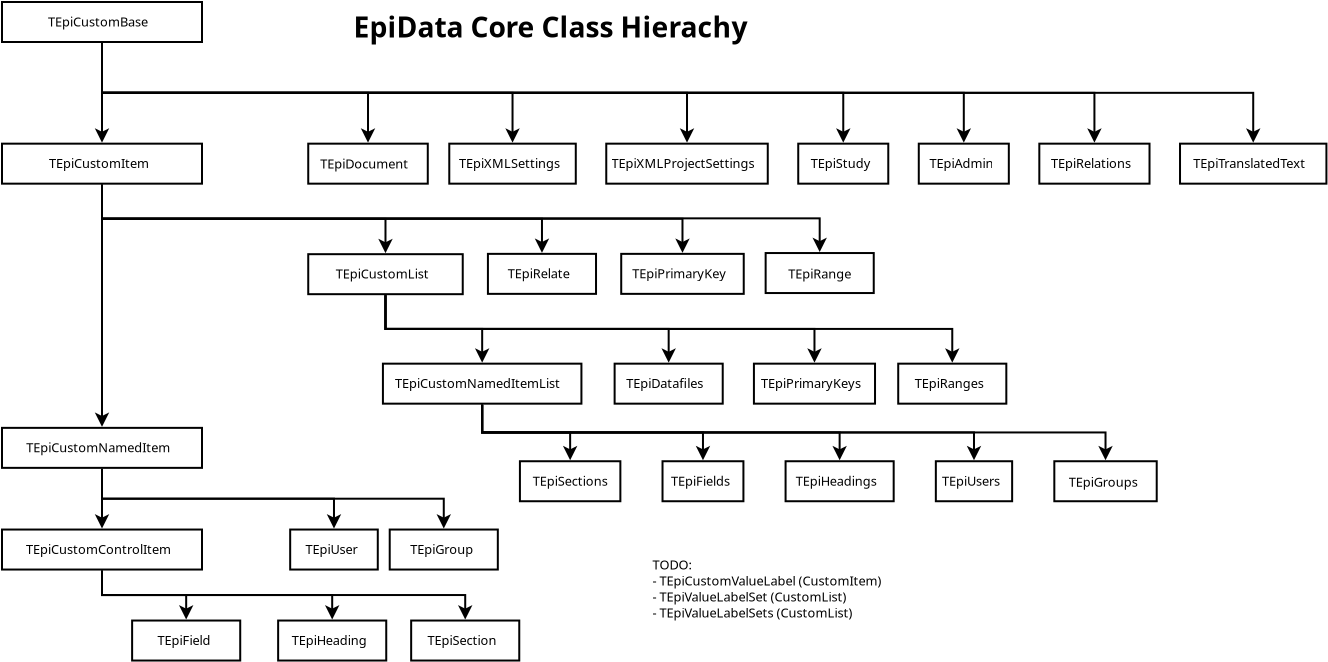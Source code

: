 <?xml version="1.0" encoding="UTF-8"?>
<dia:diagram xmlns:dia="http://www.lysator.liu.se/~alla/dia/">
  <dia:layer name="Background" visible="true" active="true">
    <dia:group>
      <dia:object type="Standard - Box" version="0" id="O0">
        <dia:attribute name="obj_pos">
          <dia:point val="-0.03,0.05"/>
        </dia:attribute>
        <dia:attribute name="obj_bb">
          <dia:rectangle val="-0.08,-2.845e-15;10.02,2.1"/>
        </dia:attribute>
        <dia:attribute name="elem_corner">
          <dia:point val="-0.03,0.05"/>
        </dia:attribute>
        <dia:attribute name="elem_width">
          <dia:real val="10.0"/>
        </dia:attribute>
        <dia:attribute name="elem_height">
          <dia:real val="2.0"/>
        </dia:attribute>
        <dia:attribute name="show_background">
          <dia:boolean val="true"/>
        </dia:attribute>
      </dia:object>
      <dia:object type="Standard - Text" version="1" id="O1">
        <dia:attribute name="obj_pos">
          <dia:point val="2.275,1.271"/>
        </dia:attribute>
        <dia:attribute name="obj_bb">
          <dia:rectangle val="2.275,0.676;7.665,1.424"/>
        </dia:attribute>
        <dia:attribute name="text">
          <dia:composite type="text">
            <dia:attribute name="string">
              <dia:string>#TEpiCustomBase#</dia:string>
            </dia:attribute>
            <dia:attribute name="font">
              <dia:font family="sans" style="0" name="Helvetica"/>
            </dia:attribute>
            <dia:attribute name="height">
              <dia:real val="0.8"/>
            </dia:attribute>
            <dia:attribute name="pos">
              <dia:point val="2.275,1.271"/>
            </dia:attribute>
            <dia:attribute name="color">
              <dia:color val="#000000"/>
            </dia:attribute>
            <dia:attribute name="alignment">
              <dia:enum val="0"/>
            </dia:attribute>
          </dia:composite>
        </dia:attribute>
        <dia:attribute name="valign">
          <dia:enum val="3"/>
        </dia:attribute>
      </dia:object>
    </dia:group>
    <dia:group>
      <dia:object type="Standard - Box" version="0" id="O2">
        <dia:attribute name="obj_pos">
          <dia:point val="-0.03,26.427"/>
        </dia:attribute>
        <dia:attribute name="obj_bb">
          <dia:rectangle val="-0.08,26.378;10.02,28.477"/>
        </dia:attribute>
        <dia:attribute name="elem_corner">
          <dia:point val="-0.03,26.427"/>
        </dia:attribute>
        <dia:attribute name="elem_width">
          <dia:real val="10.0"/>
        </dia:attribute>
        <dia:attribute name="elem_height">
          <dia:real val="2.0"/>
        </dia:attribute>
        <dia:attribute name="show_background">
          <dia:boolean val="true"/>
        </dia:attribute>
      </dia:object>
      <dia:object type="Standard - Text" version="1" id="O3">
        <dia:attribute name="obj_pos">
          <dia:point val="1.17,27.649"/>
        </dia:attribute>
        <dia:attribute name="obj_bb">
          <dia:rectangle val="1.17,27.054;8.77,27.801"/>
        </dia:attribute>
        <dia:attribute name="text">
          <dia:composite type="text">
            <dia:attribute name="string">
              <dia:string>#TEpiCustomControlItem#</dia:string>
            </dia:attribute>
            <dia:attribute name="font">
              <dia:font family="sans" style="0" name="Helvetica"/>
            </dia:attribute>
            <dia:attribute name="height">
              <dia:real val="0.8"/>
            </dia:attribute>
            <dia:attribute name="pos">
              <dia:point val="1.17,27.649"/>
            </dia:attribute>
            <dia:attribute name="color">
              <dia:color val="#000000"/>
            </dia:attribute>
            <dia:attribute name="alignment">
              <dia:enum val="0"/>
            </dia:attribute>
          </dia:composite>
        </dia:attribute>
        <dia:attribute name="valign">
          <dia:enum val="3"/>
        </dia:attribute>
      </dia:object>
    </dia:group>
    <dia:group>
      <dia:object type="Standard - Box" version="0" id="O4">
        <dia:attribute name="obj_pos">
          <dia:point val="6.476,30.977"/>
        </dia:attribute>
        <dia:attribute name="obj_bb">
          <dia:rectangle val="6.426,30.927;11.931,33.028"/>
        </dia:attribute>
        <dia:attribute name="elem_corner">
          <dia:point val="6.476,30.977"/>
        </dia:attribute>
        <dia:attribute name="elem_width">
          <dia:real val="5.405"/>
        </dia:attribute>
        <dia:attribute name="elem_height">
          <dia:real val="2.0"/>
        </dia:attribute>
        <dia:attribute name="show_background">
          <dia:boolean val="true"/>
        </dia:attribute>
      </dia:object>
      <dia:object type="Standard - Text" version="1" id="O5">
        <dia:attribute name="obj_pos">
          <dia:point val="7.749,32.199"/>
        </dia:attribute>
        <dia:attribute name="obj_bb">
          <dia:rectangle val="7.749,31.604;10.607,32.351"/>
        </dia:attribute>
        <dia:attribute name="text">
          <dia:composite type="text">
            <dia:attribute name="string">
              <dia:string>#TEpiField#</dia:string>
            </dia:attribute>
            <dia:attribute name="font">
              <dia:font family="sans" style="0" name="Helvetica"/>
            </dia:attribute>
            <dia:attribute name="height">
              <dia:real val="0.8"/>
            </dia:attribute>
            <dia:attribute name="pos">
              <dia:point val="7.749,32.199"/>
            </dia:attribute>
            <dia:attribute name="color">
              <dia:color val="#000000"/>
            </dia:attribute>
            <dia:attribute name="alignment">
              <dia:enum val="0"/>
            </dia:attribute>
          </dia:composite>
        </dia:attribute>
        <dia:attribute name="valign">
          <dia:enum val="3"/>
        </dia:attribute>
      </dia:object>
    </dia:group>
    <dia:group>
      <dia:object type="Standard - Box" version="0" id="O6">
        <dia:attribute name="obj_pos">
          <dia:point val="13.777,30.977"/>
        </dia:attribute>
        <dia:attribute name="obj_bb">
          <dia:rectangle val="13.727,30.927;19.232,33.028"/>
        </dia:attribute>
        <dia:attribute name="elem_corner">
          <dia:point val="13.777,30.977"/>
        </dia:attribute>
        <dia:attribute name="elem_width">
          <dia:real val="5.405"/>
        </dia:attribute>
        <dia:attribute name="elem_height">
          <dia:real val="2.0"/>
        </dia:attribute>
        <dia:attribute name="show_background">
          <dia:boolean val="true"/>
        </dia:attribute>
      </dia:object>
      <dia:object type="Standard - Text" version="1" id="O7">
        <dia:attribute name="obj_pos">
          <dia:point val="14.456,32.199"/>
        </dia:attribute>
        <dia:attribute name="obj_bb">
          <dia:rectangle val="14.456,31.604;18.503,32.351"/>
        </dia:attribute>
        <dia:attribute name="text">
          <dia:composite type="text">
            <dia:attribute name="string">
              <dia:string>#TEpiHeading#</dia:string>
            </dia:attribute>
            <dia:attribute name="font">
              <dia:font family="sans" style="0" name="Helvetica"/>
            </dia:attribute>
            <dia:attribute name="height">
              <dia:real val="0.8"/>
            </dia:attribute>
            <dia:attribute name="pos">
              <dia:point val="14.456,32.199"/>
            </dia:attribute>
            <dia:attribute name="color">
              <dia:color val="#000000"/>
            </dia:attribute>
            <dia:attribute name="alignment">
              <dia:enum val="0"/>
            </dia:attribute>
          </dia:composite>
        </dia:attribute>
        <dia:attribute name="valign">
          <dia:enum val="3"/>
        </dia:attribute>
      </dia:object>
    </dia:group>
    <dia:group>
      <dia:object type="Standard - Box" version="0" id="O8">
        <dia:attribute name="obj_pos">
          <dia:point val="20.428,30.977"/>
        </dia:attribute>
        <dia:attribute name="obj_bb">
          <dia:rectangle val="20.378,30.927;25.883,33.028"/>
        </dia:attribute>
        <dia:attribute name="elem_corner">
          <dia:point val="20.428,30.977"/>
        </dia:attribute>
        <dia:attribute name="elem_width">
          <dia:real val="5.405"/>
        </dia:attribute>
        <dia:attribute name="elem_height">
          <dia:real val="2.0"/>
        </dia:attribute>
        <dia:attribute name="show_background">
          <dia:boolean val="true"/>
        </dia:attribute>
      </dia:object>
      <dia:object type="Standard - Text" version="1" id="O9">
        <dia:attribute name="obj_pos">
          <dia:point val="21.251,32.199"/>
        </dia:attribute>
        <dia:attribute name="obj_bb">
          <dia:rectangle val="21.251,31.604;25.011,32.351"/>
        </dia:attribute>
        <dia:attribute name="text">
          <dia:composite type="text">
            <dia:attribute name="string">
              <dia:string>#TEpiSection#</dia:string>
            </dia:attribute>
            <dia:attribute name="font">
              <dia:font family="sans" style="0" name="Helvetica"/>
            </dia:attribute>
            <dia:attribute name="height">
              <dia:real val="0.8"/>
            </dia:attribute>
            <dia:attribute name="pos">
              <dia:point val="21.251,32.199"/>
            </dia:attribute>
            <dia:attribute name="color">
              <dia:color val="#000000"/>
            </dia:attribute>
            <dia:attribute name="alignment">
              <dia:enum val="0"/>
            </dia:attribute>
          </dia:composite>
        </dia:attribute>
        <dia:attribute name="valign">
          <dia:enum val="3"/>
        </dia:attribute>
      </dia:object>
    </dia:group>
    <dia:group>
      <dia:object type="Standard - Box" version="0" id="O10">
        <dia:attribute name="obj_pos">
          <dia:point val="-0.03,21.343"/>
        </dia:attribute>
        <dia:attribute name="obj_bb">
          <dia:rectangle val="-0.08,21.293;10.02,23.393"/>
        </dia:attribute>
        <dia:attribute name="elem_corner">
          <dia:point val="-0.03,21.343"/>
        </dia:attribute>
        <dia:attribute name="elem_width">
          <dia:real val="10.0"/>
        </dia:attribute>
        <dia:attribute name="elem_height">
          <dia:real val="2.0"/>
        </dia:attribute>
        <dia:attribute name="show_background">
          <dia:boolean val="true"/>
        </dia:attribute>
      </dia:object>
      <dia:object type="Standard - Text" version="1" id="O11">
        <dia:attribute name="obj_pos">
          <dia:point val="1.177,22.565"/>
        </dia:attribute>
        <dia:attribute name="obj_bb">
          <dia:rectangle val="1.177,21.97;8.762,22.717"/>
        </dia:attribute>
        <dia:attribute name="text">
          <dia:composite type="text">
            <dia:attribute name="string">
              <dia:string>#TEpiCustomNamedItem#</dia:string>
            </dia:attribute>
            <dia:attribute name="font">
              <dia:font family="sans" style="0" name="Helvetica"/>
            </dia:attribute>
            <dia:attribute name="height">
              <dia:real val="0.8"/>
            </dia:attribute>
            <dia:attribute name="pos">
              <dia:point val="1.177,22.565"/>
            </dia:attribute>
            <dia:attribute name="color">
              <dia:color val="#000000"/>
            </dia:attribute>
            <dia:attribute name="alignment">
              <dia:enum val="0"/>
            </dia:attribute>
          </dia:composite>
        </dia:attribute>
        <dia:attribute name="valign">
          <dia:enum val="3"/>
        </dia:attribute>
      </dia:object>
    </dia:group>
    <dia:group>
      <dia:object type="Standard - Box" version="0" id="O12">
        <dia:attribute name="obj_pos">
          <dia:point val="-0.03,7.133"/>
        </dia:attribute>
        <dia:attribute name="obj_bb">
          <dia:rectangle val="-0.08,7.082;10.02,9.182"/>
        </dia:attribute>
        <dia:attribute name="elem_corner">
          <dia:point val="-0.03,7.133"/>
        </dia:attribute>
        <dia:attribute name="elem_width">
          <dia:real val="10.0"/>
        </dia:attribute>
        <dia:attribute name="elem_height">
          <dia:real val="2.0"/>
        </dia:attribute>
        <dia:attribute name="show_background">
          <dia:boolean val="true"/>
        </dia:attribute>
      </dia:object>
      <dia:object type="Standard - Text" version="1" id="O13">
        <dia:attribute name="obj_pos">
          <dia:point val="2.317,8.354"/>
        </dia:attribute>
        <dia:attribute name="obj_bb">
          <dia:rectangle val="2.317,7.759;7.604,8.506"/>
        </dia:attribute>
        <dia:attribute name="text">
          <dia:composite type="text">
            <dia:attribute name="string">
              <dia:string>#TEpiCustomItem#</dia:string>
            </dia:attribute>
            <dia:attribute name="font">
              <dia:font family="sans" style="0" name="Helvetica"/>
            </dia:attribute>
            <dia:attribute name="height">
              <dia:real val="0.8"/>
            </dia:attribute>
            <dia:attribute name="pos">
              <dia:point val="2.317,8.354"/>
            </dia:attribute>
            <dia:attribute name="color">
              <dia:color val="#000000"/>
            </dia:attribute>
            <dia:attribute name="alignment">
              <dia:enum val="0"/>
            </dia:attribute>
          </dia:composite>
        </dia:attribute>
        <dia:attribute name="valign">
          <dia:enum val="3"/>
        </dia:attribute>
      </dia:object>
    </dia:group>
    <dia:object type="Standard - ZigZagLine" version="1" id="O14">
      <dia:attribute name="obj_pos">
        <dia:point val="4.97,9.183"/>
      </dia:attribute>
      <dia:attribute name="obj_bb">
        <dia:rectangle val="4.92,9.133;19.506,12.721"/>
      </dia:attribute>
      <dia:attribute name="orth_points">
        <dia:point val="4.97,9.183"/>
        <dia:point val="4.97,10.896"/>
        <dia:point val="19.144,10.896"/>
        <dia:point val="19.144,12.609"/>
      </dia:attribute>
      <dia:attribute name="orth_orient">
        <dia:enum val="1"/>
        <dia:enum val="0"/>
        <dia:enum val="1"/>
      </dia:attribute>
      <dia:attribute name="autorouting">
        <dia:boolean val="true"/>
      </dia:attribute>
      <dia:attribute name="end_arrow">
        <dia:enum val="22"/>
      </dia:attribute>
      <dia:attribute name="end_arrow_length">
        <dia:real val="0.5"/>
      </dia:attribute>
      <dia:attribute name="end_arrow_width">
        <dia:real val="0.5"/>
      </dia:attribute>
      <dia:connections>
        <dia:connection handle="0" to="O12" connection="8"/>
        <dia:connection handle="1" to="O36" connection="8"/>
      </dia:connections>
    </dia:object>
    <dia:object type="Standard - ZigZagLine" version="1" id="O15">
      <dia:attribute name="obj_pos">
        <dia:point val="4.97,9.183"/>
      </dia:attribute>
      <dia:attribute name="obj_bb">
        <dia:rectangle val="4.92,9.133;27.331,12.705"/>
      </dia:attribute>
      <dia:attribute name="orth_points">
        <dia:point val="4.97,9.183"/>
        <dia:point val="4.97,10.888"/>
        <dia:point val="26.969,10.888"/>
        <dia:point val="26.969,12.593"/>
      </dia:attribute>
      <dia:attribute name="orth_orient">
        <dia:enum val="1"/>
        <dia:enum val="0"/>
        <dia:enum val="1"/>
      </dia:attribute>
      <dia:attribute name="autorouting">
        <dia:boolean val="true"/>
      </dia:attribute>
      <dia:attribute name="end_arrow">
        <dia:enum val="22"/>
      </dia:attribute>
      <dia:attribute name="end_arrow_length">
        <dia:real val="0.5"/>
      </dia:attribute>
      <dia:attribute name="end_arrow_width">
        <dia:real val="0.5"/>
      </dia:attribute>
      <dia:connections>
        <dia:connection handle="0" to="O12" connection="8"/>
        <dia:connection handle="1" to="O40" connection="8"/>
      </dia:connections>
    </dia:object>
    <dia:object type="Standard - ZigZagLine" version="1" id="O16">
      <dia:attribute name="obj_pos">
        <dia:point val="4.97,9.183"/>
      </dia:attribute>
      <dia:attribute name="obj_bb">
        <dia:rectangle val="4.92,9.133;34.355,12.705"/>
      </dia:attribute>
      <dia:attribute name="orth_points">
        <dia:point val="4.97,9.183"/>
        <dia:point val="4.97,10.888"/>
        <dia:point val="33.994,10.888"/>
        <dia:point val="33.994,12.593"/>
      </dia:attribute>
      <dia:attribute name="orth_orient">
        <dia:enum val="1"/>
        <dia:enum val="0"/>
        <dia:enum val="1"/>
      </dia:attribute>
      <dia:attribute name="autorouting">
        <dia:boolean val="true"/>
      </dia:attribute>
      <dia:attribute name="end_arrow">
        <dia:enum val="22"/>
      </dia:attribute>
      <dia:attribute name="end_arrow_length">
        <dia:real val="0.5"/>
      </dia:attribute>
      <dia:attribute name="end_arrow_width">
        <dia:real val="0.5"/>
      </dia:attribute>
      <dia:connections>
        <dia:connection handle="0" to="O12" connection="8"/>
        <dia:connection handle="1" to="O38" connection="8"/>
      </dia:connections>
    </dia:object>
    <dia:object type="Standard - ZigZagLine" version="1" id="O17">
      <dia:attribute name="obj_pos">
        <dia:point val="4.97,9.183"/>
      </dia:attribute>
      <dia:attribute name="obj_bb">
        <dia:rectangle val="4.92,9.133;41.216,12.664"/>
      </dia:attribute>
      <dia:attribute name="orth_points">
        <dia:point val="4.97,9.183"/>
        <dia:point val="4.97,10.867"/>
        <dia:point val="40.854,10.867"/>
        <dia:point val="40.854,12.552"/>
      </dia:attribute>
      <dia:attribute name="orth_orient">
        <dia:enum val="1"/>
        <dia:enum val="0"/>
        <dia:enum val="1"/>
      </dia:attribute>
      <dia:attribute name="autorouting">
        <dia:boolean val="true"/>
      </dia:attribute>
      <dia:attribute name="end_arrow">
        <dia:enum val="22"/>
      </dia:attribute>
      <dia:attribute name="end_arrow_length">
        <dia:real val="0.5"/>
      </dia:attribute>
      <dia:attribute name="end_arrow_width">
        <dia:real val="0.5"/>
      </dia:attribute>
      <dia:connections>
        <dia:connection handle="0" to="O12" connection="8"/>
        <dia:connection handle="1" to="O42" connection="8"/>
      </dia:connections>
    </dia:object>
    <dia:object type="Standard - ZigZagLine" version="1" id="O18">
      <dia:attribute name="obj_pos">
        <dia:point val="4.97,2.1"/>
      </dia:attribute>
      <dia:attribute name="obj_bb">
        <dia:rectangle val="4.92,2.05;25.858,7.194"/>
      </dia:attribute>
      <dia:attribute name="orth_points">
        <dia:point val="4.97,2.1"/>
        <dia:point val="4.97,4.591"/>
        <dia:point val="25.496,4.591"/>
        <dia:point val="25.496,7.082"/>
      </dia:attribute>
      <dia:attribute name="orth_orient">
        <dia:enum val="1"/>
        <dia:enum val="0"/>
        <dia:enum val="1"/>
      </dia:attribute>
      <dia:attribute name="autorouting">
        <dia:boolean val="true"/>
      </dia:attribute>
      <dia:attribute name="end_arrow">
        <dia:enum val="22"/>
      </dia:attribute>
      <dia:attribute name="end_arrow_length">
        <dia:real val="0.5"/>
      </dia:attribute>
      <dia:attribute name="end_arrow_width">
        <dia:real val="0.5"/>
      </dia:attribute>
      <dia:connections>
        <dia:connection handle="0" to="O0" connection="8"/>
        <dia:connection handle="1" to="O54" connection="8"/>
      </dia:connections>
    </dia:object>
    <dia:object type="Standard - ZigZagLine" version="1" id="O19">
      <dia:attribute name="obj_pos">
        <dia:point val="4.97,2.1"/>
      </dia:attribute>
      <dia:attribute name="obj_bb">
        <dia:rectangle val="4.92,2.05;34.582,7.194"/>
      </dia:attribute>
      <dia:attribute name="orth_points">
        <dia:point val="4.97,2.1"/>
        <dia:point val="4.97,4.591"/>
        <dia:point val="34.221,4.591"/>
        <dia:point val="34.221,7.082"/>
      </dia:attribute>
      <dia:attribute name="orth_orient">
        <dia:enum val="1"/>
        <dia:enum val="0"/>
        <dia:enum val="1"/>
      </dia:attribute>
      <dia:attribute name="autorouting">
        <dia:boolean val="true"/>
      </dia:attribute>
      <dia:attribute name="end_arrow">
        <dia:enum val="22"/>
      </dia:attribute>
      <dia:attribute name="end_arrow_length">
        <dia:real val="0.5"/>
      </dia:attribute>
      <dia:attribute name="end_arrow_width">
        <dia:real val="0.5"/>
      </dia:attribute>
      <dia:connections>
        <dia:connection handle="0" to="O0" connection="8"/>
        <dia:connection handle="1" to="O56" connection="8"/>
      </dia:connections>
    </dia:object>
    <dia:object type="Standard - ZigZagLine" version="1" id="O20">
      <dia:attribute name="obj_pos">
        <dia:point val="4.97,2.1"/>
      </dia:attribute>
      <dia:attribute name="obj_bb">
        <dia:rectangle val="4.92,2.05;42.395,7.194"/>
      </dia:attribute>
      <dia:attribute name="orth_points">
        <dia:point val="4.97,2.1"/>
        <dia:point val="4.97,4.591"/>
        <dia:point val="42.034,4.591"/>
        <dia:point val="42.034,7.082"/>
      </dia:attribute>
      <dia:attribute name="orth_orient">
        <dia:enum val="1"/>
        <dia:enum val="0"/>
        <dia:enum val="1"/>
      </dia:attribute>
      <dia:attribute name="autorouting">
        <dia:boolean val="true"/>
      </dia:attribute>
      <dia:attribute name="end_arrow">
        <dia:enum val="22"/>
      </dia:attribute>
      <dia:attribute name="end_arrow_length">
        <dia:real val="0.5"/>
      </dia:attribute>
      <dia:attribute name="end_arrow_width">
        <dia:real val="0.5"/>
      </dia:attribute>
      <dia:connections>
        <dia:connection handle="0" to="O0" connection="8"/>
        <dia:connection handle="1" to="O46" connection="8"/>
      </dia:connections>
    </dia:object>
    <dia:object type="Standard - ZigZagLine" version="1" id="O21">
      <dia:attribute name="obj_pos">
        <dia:point val="4.97,2.1"/>
      </dia:attribute>
      <dia:attribute name="obj_bb">
        <dia:rectangle val="4.92,2.05;48.422,7.194"/>
      </dia:attribute>
      <dia:attribute name="orth_points">
        <dia:point val="4.97,2.1"/>
        <dia:point val="4.97,4.591"/>
        <dia:point val="48.06,4.591"/>
        <dia:point val="48.06,7.082"/>
      </dia:attribute>
      <dia:attribute name="orth_orient">
        <dia:enum val="1"/>
        <dia:enum val="0"/>
        <dia:enum val="1"/>
      </dia:attribute>
      <dia:attribute name="autorouting">
        <dia:boolean val="true"/>
      </dia:attribute>
      <dia:attribute name="end_arrow">
        <dia:enum val="22"/>
      </dia:attribute>
      <dia:attribute name="end_arrow_length">
        <dia:real val="0.5"/>
      </dia:attribute>
      <dia:attribute name="end_arrow_width">
        <dia:real val="0.5"/>
      </dia:attribute>
      <dia:connections>
        <dia:connection handle="0" to="O0" connection="8"/>
        <dia:connection handle="1" to="O48" connection="8"/>
      </dia:connections>
    </dia:object>
    <dia:object type="Standard - ZigZagLine" version="1" id="O22">
      <dia:attribute name="obj_pos">
        <dia:point val="4.97,2.1"/>
      </dia:attribute>
      <dia:attribute name="obj_bb">
        <dia:rectangle val="4.92,2.05;54.953,7.194"/>
      </dia:attribute>
      <dia:attribute name="orth_points">
        <dia:point val="4.97,2.1"/>
        <dia:point val="4.97,4.591"/>
        <dia:point val="54.591,4.591"/>
        <dia:point val="54.591,7.082"/>
      </dia:attribute>
      <dia:attribute name="orth_orient">
        <dia:enum val="1"/>
        <dia:enum val="0"/>
        <dia:enum val="1"/>
      </dia:attribute>
      <dia:attribute name="autorouting">
        <dia:boolean val="true"/>
      </dia:attribute>
      <dia:attribute name="end_arrow">
        <dia:enum val="22"/>
      </dia:attribute>
      <dia:attribute name="end_arrow_length">
        <dia:real val="0.5"/>
      </dia:attribute>
      <dia:attribute name="end_arrow_width">
        <dia:real val="0.5"/>
      </dia:attribute>
      <dia:connections>
        <dia:connection handle="0" to="O0" connection="8"/>
        <dia:connection handle="1" to="O50" connection="8"/>
      </dia:connections>
    </dia:object>
    <dia:object type="Standard - ZigZagLine" version="1" id="O23">
      <dia:attribute name="obj_pos">
        <dia:point val="4.97,2.1"/>
      </dia:attribute>
      <dia:attribute name="obj_bb">
        <dia:rectangle val="4.92,2.05;62.892,7.194"/>
      </dia:attribute>
      <dia:attribute name="orth_points">
        <dia:point val="4.97,2.1"/>
        <dia:point val="4.97,4.591"/>
        <dia:point val="62.531,4.591"/>
        <dia:point val="62.531,7.082"/>
      </dia:attribute>
      <dia:attribute name="orth_orient">
        <dia:enum val="1"/>
        <dia:enum val="0"/>
        <dia:enum val="1"/>
      </dia:attribute>
      <dia:attribute name="autorouting">
        <dia:boolean val="true"/>
      </dia:attribute>
      <dia:attribute name="end_arrow">
        <dia:enum val="22"/>
      </dia:attribute>
      <dia:attribute name="end_arrow_length">
        <dia:real val="0.5"/>
      </dia:attribute>
      <dia:attribute name="end_arrow_width">
        <dia:real val="0.5"/>
      </dia:attribute>
      <dia:connections>
        <dia:connection handle="0" to="O0" connection="8"/>
        <dia:connection handle="1" to="O52" connection="8"/>
      </dia:connections>
    </dia:object>
    <dia:object type="Standard - ZigZagLine" version="1" id="O24">
      <dia:attribute name="obj_pos">
        <dia:point val="4.97,2.1"/>
      </dia:attribute>
      <dia:attribute name="obj_bb">
        <dia:rectangle val="4.358,2.1;5.082,7.444"/>
      </dia:attribute>
      <dia:attribute name="orth_points">
        <dia:point val="4.97,2.1"/>
        <dia:point val="4.97,2.1"/>
        <dia:point val="4.97,7.082"/>
        <dia:point val="4.97,7.082"/>
      </dia:attribute>
      <dia:attribute name="orth_orient">
        <dia:enum val="0"/>
        <dia:enum val="1"/>
        <dia:enum val="0"/>
      </dia:attribute>
      <dia:attribute name="autorouting">
        <dia:boolean val="true"/>
      </dia:attribute>
      <dia:attribute name="end_arrow">
        <dia:enum val="22"/>
      </dia:attribute>
      <dia:attribute name="end_arrow_length">
        <dia:real val="0.5"/>
      </dia:attribute>
      <dia:attribute name="end_arrow_width">
        <dia:real val="0.5"/>
      </dia:attribute>
      <dia:connections>
        <dia:connection handle="0" to="O0" connection="8"/>
        <dia:connection handle="1" to="O12" connection="8"/>
      </dia:connections>
    </dia:object>
    <dia:object type="Standard - ZigZagLine" version="1" id="O25">
      <dia:attribute name="obj_pos">
        <dia:point val="4.97,9.183"/>
      </dia:attribute>
      <dia:attribute name="obj_bb">
        <dia:rectangle val="4.358,9.183;5.082,21.655"/>
      </dia:attribute>
      <dia:attribute name="orth_points">
        <dia:point val="4.97,9.183"/>
        <dia:point val="4.97,9.183"/>
        <dia:point val="4.97,21.293"/>
        <dia:point val="4.97,21.293"/>
      </dia:attribute>
      <dia:attribute name="orth_orient">
        <dia:enum val="0"/>
        <dia:enum val="1"/>
        <dia:enum val="0"/>
      </dia:attribute>
      <dia:attribute name="autorouting">
        <dia:boolean val="true"/>
      </dia:attribute>
      <dia:attribute name="end_arrow">
        <dia:enum val="22"/>
      </dia:attribute>
      <dia:attribute name="end_arrow_length">
        <dia:real val="0.5"/>
      </dia:attribute>
      <dia:attribute name="end_arrow_width">
        <dia:real val="0.5"/>
      </dia:attribute>
      <dia:connections>
        <dia:connection handle="0" to="O12" connection="8"/>
        <dia:connection handle="1" to="O10" connection="8"/>
      </dia:connections>
    </dia:object>
    <dia:object type="Standard - ZigZagLine" version="1" id="O26">
      <dia:attribute name="obj_pos">
        <dia:point val="19.144,14.709"/>
      </dia:attribute>
      <dia:attribute name="obj_bb">
        <dia:rectangle val="19.094,14.659;24.34,18.194"/>
      </dia:attribute>
      <dia:attribute name="orth_points">
        <dia:point val="19.144,14.709"/>
        <dia:point val="19.144,16.396"/>
        <dia:point val="23.978,16.396"/>
        <dia:point val="23.978,18.082"/>
      </dia:attribute>
      <dia:attribute name="orth_orient">
        <dia:enum val="1"/>
        <dia:enum val="0"/>
        <dia:enum val="1"/>
      </dia:attribute>
      <dia:attribute name="autorouting">
        <dia:boolean val="true"/>
      </dia:attribute>
      <dia:attribute name="end_arrow">
        <dia:enum val="22"/>
      </dia:attribute>
      <dia:attribute name="end_arrow_length">
        <dia:real val="0.5"/>
      </dia:attribute>
      <dia:attribute name="end_arrow_width">
        <dia:real val="0.5"/>
      </dia:attribute>
      <dia:connections>
        <dia:connection handle="0" to="O36" connection="8"/>
        <dia:connection handle="1" to="O84" connection="8"/>
      </dia:connections>
    </dia:object>
    <dia:object type="Standard - ZigZagLine" version="1" id="O27">
      <dia:attribute name="obj_pos">
        <dia:point val="19.144,14.709"/>
      </dia:attribute>
      <dia:attribute name="obj_bb">
        <dia:rectangle val="19.094,14.659;33.665,18.194"/>
      </dia:attribute>
      <dia:attribute name="orth_points">
        <dia:point val="19.144,14.709"/>
        <dia:point val="19.144,16.396"/>
        <dia:point val="33.303,16.396"/>
        <dia:point val="33.303,18.082"/>
      </dia:attribute>
      <dia:attribute name="orth_orient">
        <dia:enum val="1"/>
        <dia:enum val="0"/>
        <dia:enum val="1"/>
      </dia:attribute>
      <dia:attribute name="autorouting">
        <dia:boolean val="true"/>
      </dia:attribute>
      <dia:attribute name="end_arrow">
        <dia:enum val="22"/>
      </dia:attribute>
      <dia:attribute name="end_arrow_length">
        <dia:real val="0.5"/>
      </dia:attribute>
      <dia:attribute name="end_arrow_width">
        <dia:real val="0.5"/>
      </dia:attribute>
      <dia:connections>
        <dia:connection handle="0" to="O36" connection="8"/>
        <dia:connection handle="1" to="O78" connection="8"/>
      </dia:connections>
    </dia:object>
    <dia:object type="Standard - ZigZagLine" version="1" id="O28">
      <dia:attribute name="obj_pos">
        <dia:point val="19.144,14.709"/>
      </dia:attribute>
      <dia:attribute name="obj_bb">
        <dia:rectangle val="19.094,14.659;40.955,18.194"/>
      </dia:attribute>
      <dia:attribute name="orth_points">
        <dia:point val="19.144,14.709"/>
        <dia:point val="19.144,16.396"/>
        <dia:point val="40.593,16.396"/>
        <dia:point val="40.593,18.082"/>
      </dia:attribute>
      <dia:attribute name="orth_orient">
        <dia:enum val="1"/>
        <dia:enum val="0"/>
        <dia:enum val="1"/>
      </dia:attribute>
      <dia:attribute name="autorouting">
        <dia:boolean val="true"/>
      </dia:attribute>
      <dia:attribute name="end_arrow">
        <dia:enum val="22"/>
      </dia:attribute>
      <dia:attribute name="end_arrow_length">
        <dia:real val="0.5"/>
      </dia:attribute>
      <dia:attribute name="end_arrow_width">
        <dia:real val="0.5"/>
      </dia:attribute>
      <dia:connections>
        <dia:connection handle="0" to="O36" connection="8"/>
        <dia:connection handle="1" to="O80" connection="8"/>
      </dia:connections>
    </dia:object>
    <dia:object type="Standard - ZigZagLine" version="1" id="O29">
      <dia:attribute name="obj_pos">
        <dia:point val="19.144,14.709"/>
      </dia:attribute>
      <dia:attribute name="obj_bb">
        <dia:rectangle val="19.094,14.659;47.845,18.194"/>
      </dia:attribute>
      <dia:attribute name="orth_points">
        <dia:point val="19.144,14.709"/>
        <dia:point val="19.144,16.396"/>
        <dia:point val="47.483,16.396"/>
        <dia:point val="47.483,18.082"/>
      </dia:attribute>
      <dia:attribute name="orth_orient">
        <dia:enum val="1"/>
        <dia:enum val="0"/>
        <dia:enum val="1"/>
      </dia:attribute>
      <dia:attribute name="autorouting">
        <dia:boolean val="true"/>
      </dia:attribute>
      <dia:attribute name="end_arrow">
        <dia:enum val="22"/>
      </dia:attribute>
      <dia:attribute name="end_arrow_length">
        <dia:real val="0.5"/>
      </dia:attribute>
      <dia:attribute name="end_arrow_width">
        <dia:real val="0.5"/>
      </dia:attribute>
      <dia:connections>
        <dia:connection handle="0" to="O36" connection="8"/>
        <dia:connection handle="1" to="O82" connection="8"/>
      </dia:connections>
    </dia:object>
    <dia:object type="Standard - ZigZagLine" version="1" id="O30">
      <dia:attribute name="obj_pos">
        <dia:point val="23.978,20.183"/>
      </dia:attribute>
      <dia:attribute name="obj_bb">
        <dia:rectangle val="23.928,20.133;28.738,23.074"/>
      </dia:attribute>
      <dia:attribute name="orth_points">
        <dia:point val="23.978,20.183"/>
        <dia:point val="23.978,21.573"/>
        <dia:point val="28.377,21.573"/>
        <dia:point val="28.377,22.962"/>
      </dia:attribute>
      <dia:attribute name="orth_orient">
        <dia:enum val="1"/>
        <dia:enum val="0"/>
        <dia:enum val="1"/>
      </dia:attribute>
      <dia:attribute name="autorouting">
        <dia:boolean val="true"/>
      </dia:attribute>
      <dia:attribute name="end_arrow">
        <dia:enum val="22"/>
      </dia:attribute>
      <dia:attribute name="end_arrow_length">
        <dia:real val="0.5"/>
      </dia:attribute>
      <dia:attribute name="end_arrow_width">
        <dia:real val="0.5"/>
      </dia:attribute>
      <dia:connections>
        <dia:connection handle="0" to="O84" connection="8"/>
        <dia:connection handle="1" to="O58" connection="8"/>
      </dia:connections>
    </dia:object>
    <dia:object type="Standard - ZigZagLine" version="1" id="O31">
      <dia:attribute name="obj_pos">
        <dia:point val="23.978,20.183"/>
      </dia:attribute>
      <dia:attribute name="obj_bb">
        <dia:rectangle val="23.928,20.133;35.38,23.074"/>
      </dia:attribute>
      <dia:attribute name="orth_points">
        <dia:point val="23.978,20.183"/>
        <dia:point val="23.978,21.573"/>
        <dia:point val="35.019,21.573"/>
        <dia:point val="35.019,22.962"/>
      </dia:attribute>
      <dia:attribute name="orth_orient">
        <dia:enum val="1"/>
        <dia:enum val="0"/>
        <dia:enum val="1"/>
      </dia:attribute>
      <dia:attribute name="autorouting">
        <dia:boolean val="true"/>
      </dia:attribute>
      <dia:attribute name="end_arrow">
        <dia:enum val="22"/>
      </dia:attribute>
      <dia:attribute name="end_arrow_length">
        <dia:real val="0.5"/>
      </dia:attribute>
      <dia:attribute name="end_arrow_width">
        <dia:real val="0.5"/>
      </dia:attribute>
      <dia:connections>
        <dia:connection handle="0" to="O84" connection="8"/>
        <dia:connection handle="1" to="O60" connection="8"/>
      </dia:connections>
    </dia:object>
    <dia:object type="Standard - ZigZagLine" version="1" id="O32">
      <dia:attribute name="obj_pos">
        <dia:point val="23.978,20.183"/>
      </dia:attribute>
      <dia:attribute name="obj_bb">
        <dia:rectangle val="23.928,20.133;42.214,23.074"/>
      </dia:attribute>
      <dia:attribute name="orth_points">
        <dia:point val="23.978,20.183"/>
        <dia:point val="23.978,21.573"/>
        <dia:point val="41.852,21.573"/>
        <dia:point val="41.852,22.962"/>
      </dia:attribute>
      <dia:attribute name="orth_orient">
        <dia:enum val="1"/>
        <dia:enum val="0"/>
        <dia:enum val="1"/>
      </dia:attribute>
      <dia:attribute name="autorouting">
        <dia:boolean val="true"/>
      </dia:attribute>
      <dia:attribute name="end_arrow">
        <dia:enum val="22"/>
      </dia:attribute>
      <dia:attribute name="end_arrow_length">
        <dia:real val="0.5"/>
      </dia:attribute>
      <dia:attribute name="end_arrow_width">
        <dia:real val="0.5"/>
      </dia:attribute>
      <dia:connections>
        <dia:connection handle="0" to="O84" connection="8"/>
        <dia:connection handle="1" to="O62" connection="8"/>
      </dia:connections>
    </dia:object>
    <dia:object type="Standard - ZigZagLine" version="1" id="O33">
      <dia:attribute name="obj_pos">
        <dia:point val="23.978,20.183"/>
      </dia:attribute>
      <dia:attribute name="obj_bb">
        <dia:rectangle val="23.928,20.133;48.932,23.074"/>
      </dia:attribute>
      <dia:attribute name="orth_points">
        <dia:point val="23.978,20.183"/>
        <dia:point val="23.978,21.573"/>
        <dia:point val="48.57,21.573"/>
        <dia:point val="48.57,22.962"/>
      </dia:attribute>
      <dia:attribute name="orth_orient">
        <dia:enum val="1"/>
        <dia:enum val="0"/>
        <dia:enum val="1"/>
      </dia:attribute>
      <dia:attribute name="autorouting">
        <dia:boolean val="true"/>
      </dia:attribute>
      <dia:attribute name="end_arrow">
        <dia:enum val="22"/>
      </dia:attribute>
      <dia:attribute name="end_arrow_length">
        <dia:real val="0.5"/>
      </dia:attribute>
      <dia:attribute name="end_arrow_width">
        <dia:real val="0.5"/>
      </dia:attribute>
      <dia:connections>
        <dia:connection handle="0" to="O84" connection="8"/>
        <dia:connection handle="1" to="O64" connection="8"/>
      </dia:connections>
    </dia:object>
    <dia:object type="Standard - ZigZagLine" version="1" id="O34">
      <dia:attribute name="obj_pos">
        <dia:point val="23.978,20.183"/>
      </dia:attribute>
      <dia:attribute name="obj_bb">
        <dia:rectangle val="23.928,20.133;55.507,23.074"/>
      </dia:attribute>
      <dia:attribute name="orth_points">
        <dia:point val="23.978,20.183"/>
        <dia:point val="23.978,21.573"/>
        <dia:point val="55.146,21.573"/>
        <dia:point val="55.146,22.962"/>
      </dia:attribute>
      <dia:attribute name="orth_orient">
        <dia:enum val="1"/>
        <dia:enum val="0"/>
        <dia:enum val="1"/>
      </dia:attribute>
      <dia:attribute name="autorouting">
        <dia:boolean val="true"/>
      </dia:attribute>
      <dia:attribute name="end_arrow">
        <dia:enum val="22"/>
      </dia:attribute>
      <dia:attribute name="end_arrow_length">
        <dia:real val="0.5"/>
      </dia:attribute>
      <dia:attribute name="end_arrow_width">
        <dia:real val="0.5"/>
      </dia:attribute>
      <dia:connections>
        <dia:connection handle="0" to="O84" connection="8"/>
        <dia:connection handle="1" to="O66" connection="8"/>
      </dia:connections>
    </dia:object>
    <dia:object type="Standard - ZigZagLine" version="1" id="O35">
      <dia:attribute name="obj_pos">
        <dia:point val="4.97,2.1"/>
      </dia:attribute>
      <dia:attribute name="obj_bb">
        <dia:rectangle val="4.92,2.05;18.632,7.194"/>
      </dia:attribute>
      <dia:attribute name="orth_points">
        <dia:point val="4.97,2.1"/>
        <dia:point val="4.97,4.591"/>
        <dia:point val="18.27,4.591"/>
        <dia:point val="18.27,7.082"/>
      </dia:attribute>
      <dia:attribute name="orth_orient">
        <dia:enum val="1"/>
        <dia:enum val="0"/>
        <dia:enum val="1"/>
      </dia:attribute>
      <dia:attribute name="autorouting">
        <dia:boolean val="true"/>
      </dia:attribute>
      <dia:attribute name="end_arrow">
        <dia:enum val="22"/>
      </dia:attribute>
      <dia:attribute name="end_arrow_length">
        <dia:real val="0.5"/>
      </dia:attribute>
      <dia:attribute name="end_arrow_width">
        <dia:real val="0.5"/>
      </dia:attribute>
      <dia:connections>
        <dia:connection handle="0" to="O0" connection="8"/>
        <dia:connection handle="1" to="O44" connection="8"/>
      </dia:connections>
    </dia:object>
    <dia:group>
      <dia:group>
        <dia:object type="Standard - Box" version="0" id="O36">
          <dia:attribute name="obj_pos">
            <dia:point val="15.282,12.659"/>
          </dia:attribute>
          <dia:attribute name="obj_bb">
            <dia:rectangle val="15.232,12.609;23.057,14.709"/>
          </dia:attribute>
          <dia:attribute name="elem_corner">
            <dia:point val="15.282,12.659"/>
          </dia:attribute>
          <dia:attribute name="elem_width">
            <dia:real val="7.725"/>
          </dia:attribute>
          <dia:attribute name="elem_height">
            <dia:real val="2.0"/>
          </dia:attribute>
          <dia:attribute name="show_background">
            <dia:boolean val="true"/>
          </dia:attribute>
        </dia:object>
        <dia:object type="Standard - Text" version="1" id="O37">
          <dia:attribute name="obj_pos">
            <dia:point val="16.661,13.88"/>
          </dia:attribute>
          <dia:attribute name="obj_bb">
            <dia:rectangle val="16.661,13.285;21.608,14.033"/>
          </dia:attribute>
          <dia:attribute name="text">
            <dia:composite type="text">
              <dia:attribute name="string">
                <dia:string>#TEpiCustomList#</dia:string>
              </dia:attribute>
              <dia:attribute name="font">
                <dia:font family="sans" style="0" name="Helvetica"/>
              </dia:attribute>
              <dia:attribute name="height">
                <dia:real val="0.8"/>
              </dia:attribute>
              <dia:attribute name="pos">
                <dia:point val="16.661,13.88"/>
              </dia:attribute>
              <dia:attribute name="color">
                <dia:color val="#000000"/>
              </dia:attribute>
              <dia:attribute name="alignment">
                <dia:enum val="0"/>
              </dia:attribute>
            </dia:composite>
          </dia:attribute>
          <dia:attribute name="valign">
            <dia:enum val="3"/>
          </dia:attribute>
        </dia:object>
      </dia:group>
      <dia:group>
        <dia:object type="Standard - Box" version="0" id="O38">
          <dia:attribute name="obj_pos">
            <dia:point val="30.931,12.643"/>
          </dia:attribute>
          <dia:attribute name="obj_bb">
            <dia:rectangle val="30.881,12.593;37.107,14.693"/>
          </dia:attribute>
          <dia:attribute name="elem_corner">
            <dia:point val="30.931,12.643"/>
          </dia:attribute>
          <dia:attribute name="elem_width">
            <dia:real val="6.126"/>
          </dia:attribute>
          <dia:attribute name="elem_height">
            <dia:real val="2.0"/>
          </dia:attribute>
          <dia:attribute name="show_background">
            <dia:boolean val="true"/>
          </dia:attribute>
        </dia:object>
        <dia:object type="Standard - Text" version="1" id="O39">
          <dia:attribute name="obj_pos">
            <dia:point val="31.486,13.865"/>
          </dia:attribute>
          <dia:attribute name="obj_bb">
            <dia:rectangle val="31.486,13.27;36.501,14.017"/>
          </dia:attribute>
          <dia:attribute name="text">
            <dia:composite type="text">
              <dia:attribute name="string">
                <dia:string>#TEpiPrimaryKey#</dia:string>
              </dia:attribute>
              <dia:attribute name="font">
                <dia:font family="sans" style="0" name="Helvetica"/>
              </dia:attribute>
              <dia:attribute name="height">
                <dia:real val="0.8"/>
              </dia:attribute>
              <dia:attribute name="pos">
                <dia:point val="31.486,13.865"/>
              </dia:attribute>
              <dia:attribute name="color">
                <dia:color val="#000000"/>
              </dia:attribute>
              <dia:attribute name="alignment">
                <dia:enum val="0"/>
              </dia:attribute>
            </dia:composite>
          </dia:attribute>
          <dia:attribute name="valign">
            <dia:enum val="3"/>
          </dia:attribute>
        </dia:object>
      </dia:group>
      <dia:group>
        <dia:object type="Standard - Box" version="0" id="O40">
          <dia:attribute name="obj_pos">
            <dia:point val="24.266,12.643"/>
          </dia:attribute>
          <dia:attribute name="obj_bb">
            <dia:rectangle val="24.216,12.593;29.721,14.693"/>
          </dia:attribute>
          <dia:attribute name="elem_corner">
            <dia:point val="24.266,12.643"/>
          </dia:attribute>
          <dia:attribute name="elem_width">
            <dia:real val="5.405"/>
          </dia:attribute>
          <dia:attribute name="elem_height">
            <dia:real val="2.0"/>
          </dia:attribute>
          <dia:attribute name="show_background">
            <dia:boolean val="true"/>
          </dia:attribute>
        </dia:object>
        <dia:object type="Standard - Text" version="1" id="O41">
          <dia:attribute name="obj_pos">
            <dia:point val="25.256,13.865"/>
          </dia:attribute>
          <dia:attribute name="obj_bb">
            <dia:rectangle val="25.256,13.27;28.663,14.017"/>
          </dia:attribute>
          <dia:attribute name="text">
            <dia:composite type="text">
              <dia:attribute name="string">
                <dia:string>#TEpiRelate#</dia:string>
              </dia:attribute>
              <dia:attribute name="font">
                <dia:font family="sans" style="0" name="Helvetica"/>
              </dia:attribute>
              <dia:attribute name="height">
                <dia:real val="0.8"/>
              </dia:attribute>
              <dia:attribute name="pos">
                <dia:point val="25.256,13.865"/>
              </dia:attribute>
              <dia:attribute name="color">
                <dia:color val="#000000"/>
              </dia:attribute>
              <dia:attribute name="alignment">
                <dia:enum val="0"/>
              </dia:attribute>
            </dia:composite>
          </dia:attribute>
          <dia:attribute name="valign">
            <dia:enum val="3"/>
          </dia:attribute>
        </dia:object>
      </dia:group>
      <dia:group>
        <dia:object type="Standard - Box" version="0" id="O42">
          <dia:attribute name="obj_pos">
            <dia:point val="38.152,12.602"/>
          </dia:attribute>
          <dia:attribute name="obj_bb">
            <dia:rectangle val="38.102,12.553;43.607,14.652"/>
          </dia:attribute>
          <dia:attribute name="elem_corner">
            <dia:point val="38.152,12.602"/>
          </dia:attribute>
          <dia:attribute name="elem_width">
            <dia:real val="5.405"/>
          </dia:attribute>
          <dia:attribute name="elem_height">
            <dia:real val="2.0"/>
          </dia:attribute>
          <dia:attribute name="show_background">
            <dia:boolean val="true"/>
          </dia:attribute>
        </dia:object>
        <dia:object type="Standard - Text" version="1" id="O43">
          <dia:attribute name="obj_pos">
            <dia:point val="39.281,13.874"/>
          </dia:attribute>
          <dia:attribute name="obj_bb">
            <dia:rectangle val="39.281,13.279;42.691,14.026"/>
          </dia:attribute>
          <dia:attribute name="text">
            <dia:composite type="text">
              <dia:attribute name="string">
                <dia:string>#TEpiRange#</dia:string>
              </dia:attribute>
              <dia:attribute name="font">
                <dia:font family="sans" style="0" name="Helvetica"/>
              </dia:attribute>
              <dia:attribute name="height">
                <dia:real val="0.8"/>
              </dia:attribute>
              <dia:attribute name="pos">
                <dia:point val="39.281,13.874"/>
              </dia:attribute>
              <dia:attribute name="color">
                <dia:color val="#000000"/>
              </dia:attribute>
              <dia:attribute name="alignment">
                <dia:enum val="0"/>
              </dia:attribute>
            </dia:composite>
          </dia:attribute>
          <dia:attribute name="valign">
            <dia:enum val="3"/>
          </dia:attribute>
        </dia:object>
      </dia:group>
    </dia:group>
    <dia:group>
      <dia:group>
        <dia:object type="Standard - Box" version="0" id="O44">
          <dia:attribute name="obj_pos">
            <dia:point val="15.282,7.133"/>
          </dia:attribute>
          <dia:attribute name="obj_bb">
            <dia:rectangle val="15.232,7.082;21.309,9.182"/>
          </dia:attribute>
          <dia:attribute name="elem_corner">
            <dia:point val="15.282,7.133"/>
          </dia:attribute>
          <dia:attribute name="elem_width">
            <dia:real val="5.977"/>
          </dia:attribute>
          <dia:attribute name="elem_height">
            <dia:real val="2.0"/>
          </dia:attribute>
          <dia:attribute name="show_background">
            <dia:boolean val="true"/>
          </dia:attribute>
        </dia:object>
        <dia:object type="Standard - Text" version="1" id="O45">
          <dia:attribute name="obj_pos">
            <dia:point val="15.879,8.379"/>
          </dia:attribute>
          <dia:attribute name="obj_bb">
            <dia:rectangle val="15.879,7.784;20.573,8.531"/>
          </dia:attribute>
          <dia:attribute name="text">
            <dia:composite type="text">
              <dia:attribute name="string">
                <dia:string>#TEpiDocument#</dia:string>
              </dia:attribute>
              <dia:attribute name="font">
                <dia:font family="sans" style="0" name="Helvetica"/>
              </dia:attribute>
              <dia:attribute name="height">
                <dia:real val="0.8"/>
              </dia:attribute>
              <dia:attribute name="pos">
                <dia:point val="15.879,8.379"/>
              </dia:attribute>
              <dia:attribute name="color">
                <dia:color val="#000000"/>
              </dia:attribute>
              <dia:attribute name="alignment">
                <dia:enum val="0"/>
              </dia:attribute>
            </dia:composite>
          </dia:attribute>
          <dia:attribute name="valign">
            <dia:enum val="3"/>
          </dia:attribute>
        </dia:object>
      </dia:group>
      <dia:group>
        <dia:object type="Standard - Box" version="0" id="O46">
          <dia:attribute name="obj_pos">
            <dia:point val="39.782,7.133"/>
          </dia:attribute>
          <dia:attribute name="obj_bb">
            <dia:rectangle val="39.732,7.082;44.335,9.182"/>
          </dia:attribute>
          <dia:attribute name="elem_corner">
            <dia:point val="39.782,7.133"/>
          </dia:attribute>
          <dia:attribute name="elem_width">
            <dia:real val="4.502"/>
          </dia:attribute>
          <dia:attribute name="elem_height">
            <dia:real val="2.0"/>
          </dia:attribute>
          <dia:attribute name="show_background">
            <dia:boolean val="true"/>
          </dia:attribute>
        </dia:object>
        <dia:object type="Standard - Text" version="1" id="O47">
          <dia:attribute name="obj_pos">
            <dia:point val="40.409,8.354"/>
          </dia:attribute>
          <dia:attribute name="obj_bb">
            <dia:rectangle val="40.409,7.759;43.639,8.506"/>
          </dia:attribute>
          <dia:attribute name="text">
            <dia:composite type="text">
              <dia:attribute name="string">
                <dia:string>#TEpiStudy#</dia:string>
              </dia:attribute>
              <dia:attribute name="font">
                <dia:font family="sans" style="0" name="Helvetica"/>
              </dia:attribute>
              <dia:attribute name="height">
                <dia:real val="0.8"/>
              </dia:attribute>
              <dia:attribute name="pos">
                <dia:point val="40.409,8.354"/>
              </dia:attribute>
              <dia:attribute name="color">
                <dia:color val="#000000"/>
              </dia:attribute>
              <dia:attribute name="alignment">
                <dia:enum val="0"/>
              </dia:attribute>
            </dia:composite>
          </dia:attribute>
          <dia:attribute name="valign">
            <dia:enum val="3"/>
          </dia:attribute>
        </dia:object>
      </dia:group>
      <dia:group>
        <dia:object type="Standard - Box" version="0" id="O48">
          <dia:attribute name="obj_pos">
            <dia:point val="45.809,7.133"/>
          </dia:attribute>
          <dia:attribute name="obj_bb">
            <dia:rectangle val="45.759,7.082;50.362,9.182"/>
          </dia:attribute>
          <dia:attribute name="elem_corner">
            <dia:point val="45.809,7.133"/>
          </dia:attribute>
          <dia:attribute name="elem_width">
            <dia:real val="4.502"/>
          </dia:attribute>
          <dia:attribute name="elem_height">
            <dia:real val="2.0"/>
          </dia:attribute>
          <dia:attribute name="show_background">
            <dia:boolean val="true"/>
          </dia:attribute>
        </dia:object>
        <dia:object type="Standard - Text" version="1" id="O49">
          <dia:attribute name="obj_pos">
            <dia:point val="46.341,8.354"/>
          </dia:attribute>
          <dia:attribute name="obj_bb">
            <dia:rectangle val="46.341,7.759;49.761,8.506"/>
          </dia:attribute>
          <dia:attribute name="text">
            <dia:composite type="text">
              <dia:attribute name="string">
                <dia:string>#TEpiAdmin#</dia:string>
              </dia:attribute>
              <dia:attribute name="font">
                <dia:font family="sans" style="0" name="Helvetica"/>
              </dia:attribute>
              <dia:attribute name="height">
                <dia:real val="0.8"/>
              </dia:attribute>
              <dia:attribute name="pos">
                <dia:point val="46.341,8.354"/>
              </dia:attribute>
              <dia:attribute name="color">
                <dia:color val="#000000"/>
              </dia:attribute>
              <dia:attribute name="alignment">
                <dia:enum val="0"/>
              </dia:attribute>
            </dia:composite>
          </dia:attribute>
          <dia:attribute name="valign">
            <dia:enum val="3"/>
          </dia:attribute>
        </dia:object>
      </dia:group>
      <dia:group>
        <dia:object type="Standard - Box" version="0" id="O50">
          <dia:attribute name="obj_pos">
            <dia:point val="51.836,7.133"/>
          </dia:attribute>
          <dia:attribute name="obj_bb">
            <dia:rectangle val="51.786,7.082;57.396,9.182"/>
          </dia:attribute>
          <dia:attribute name="elem_corner">
            <dia:point val="51.836,7.133"/>
          </dia:attribute>
          <dia:attribute name="elem_width">
            <dia:real val="5.51"/>
          </dia:attribute>
          <dia:attribute name="elem_height">
            <dia:real val="2.0"/>
          </dia:attribute>
          <dia:attribute name="show_background">
            <dia:boolean val="true"/>
          </dia:attribute>
        </dia:object>
        <dia:object type="Standard - Text" version="1" id="O51">
          <dia:attribute name="obj_pos">
            <dia:point val="52.422,8.354"/>
          </dia:attribute>
          <dia:attribute name="obj_bb">
            <dia:rectangle val="52.422,7.759;56.742,8.506"/>
          </dia:attribute>
          <dia:attribute name="text">
            <dia:composite type="text">
              <dia:attribute name="string">
                <dia:string>#TEpiRelations#</dia:string>
              </dia:attribute>
              <dia:attribute name="font">
                <dia:font family="sans" style="0" name="Helvetica"/>
              </dia:attribute>
              <dia:attribute name="height">
                <dia:real val="0.8"/>
              </dia:attribute>
              <dia:attribute name="pos">
                <dia:point val="52.422,8.354"/>
              </dia:attribute>
              <dia:attribute name="color">
                <dia:color val="#000000"/>
              </dia:attribute>
              <dia:attribute name="alignment">
                <dia:enum val="0"/>
              </dia:attribute>
            </dia:composite>
          </dia:attribute>
          <dia:attribute name="valign">
            <dia:enum val="3"/>
          </dia:attribute>
        </dia:object>
      </dia:group>
      <dia:group>
        <dia:object type="Standard - Box" version="0" id="O52">
          <dia:attribute name="obj_pos">
            <dia:point val="58.871,7.133"/>
          </dia:attribute>
          <dia:attribute name="obj_bb">
            <dia:rectangle val="58.821,7.082;66.241,9.182"/>
          </dia:attribute>
          <dia:attribute name="elem_corner">
            <dia:point val="58.871,7.133"/>
          </dia:attribute>
          <dia:attribute name="elem_width">
            <dia:real val="7.32"/>
          </dia:attribute>
          <dia:attribute name="elem_height">
            <dia:real val="2.0"/>
          </dia:attribute>
          <dia:attribute name="show_background">
            <dia:boolean val="true"/>
          </dia:attribute>
        </dia:object>
        <dia:object type="Standard - Text" version="1" id="O53">
          <dia:attribute name="obj_pos">
            <dia:point val="59.528,8.354"/>
          </dia:attribute>
          <dia:attribute name="obj_bb">
            <dia:rectangle val="59.528,7.759;65.515,8.506"/>
          </dia:attribute>
          <dia:attribute name="text">
            <dia:composite type="text">
              <dia:attribute name="string">
                <dia:string>#TEpiTranslatedText#</dia:string>
              </dia:attribute>
              <dia:attribute name="font">
                <dia:font family="sans" style="0" name="Helvetica"/>
              </dia:attribute>
              <dia:attribute name="height">
                <dia:real val="0.8"/>
              </dia:attribute>
              <dia:attribute name="pos">
                <dia:point val="59.528,8.354"/>
              </dia:attribute>
              <dia:attribute name="color">
                <dia:color val="#000000"/>
              </dia:attribute>
              <dia:attribute name="alignment">
                <dia:enum val="0"/>
              </dia:attribute>
            </dia:composite>
          </dia:attribute>
          <dia:attribute name="valign">
            <dia:enum val="3"/>
          </dia:attribute>
        </dia:object>
      </dia:group>
      <dia:group>
        <dia:object type="Standard - Box" version="0" id="O54">
          <dia:attribute name="obj_pos">
            <dia:point val="22.334,7.133"/>
          </dia:attribute>
          <dia:attribute name="obj_bb">
            <dia:rectangle val="22.284,7.082;28.709,9.182"/>
          </dia:attribute>
          <dia:attribute name="elem_corner">
            <dia:point val="22.334,7.133"/>
          </dia:attribute>
          <dia:attribute name="elem_width">
            <dia:real val="6.325"/>
          </dia:attribute>
          <dia:attribute name="elem_height">
            <dia:real val="2.0"/>
          </dia:attribute>
          <dia:attribute name="show_background">
            <dia:boolean val="true"/>
          </dia:attribute>
        </dia:object>
        <dia:object type="Standard - Text" version="1" id="O55">
          <dia:attribute name="obj_pos">
            <dia:point val="22.82,8.354"/>
          </dia:attribute>
          <dia:attribute name="obj_bb">
            <dia:rectangle val="22.82,7.759;28.172,8.506"/>
          </dia:attribute>
          <dia:attribute name="text">
            <dia:composite type="text">
              <dia:attribute name="string">
                <dia:string>#TEpiXMLSettings#</dia:string>
              </dia:attribute>
              <dia:attribute name="font">
                <dia:font family="sans" style="0" name="Helvetica"/>
              </dia:attribute>
              <dia:attribute name="height">
                <dia:real val="0.8"/>
              </dia:attribute>
              <dia:attribute name="pos">
                <dia:point val="22.82,8.354"/>
              </dia:attribute>
              <dia:attribute name="color">
                <dia:color val="#000000"/>
              </dia:attribute>
              <dia:attribute name="alignment">
                <dia:enum val="0"/>
              </dia:attribute>
            </dia:composite>
          </dia:attribute>
          <dia:attribute name="valign">
            <dia:enum val="3"/>
          </dia:attribute>
        </dia:object>
      </dia:group>
      <dia:group>
        <dia:object type="Standard - Box" version="0" id="O56">
          <dia:attribute name="obj_pos">
            <dia:point val="30.183,7.133"/>
          </dia:attribute>
          <dia:attribute name="obj_bb">
            <dia:rectangle val="30.133,7.082;38.308,9.182"/>
          </dia:attribute>
          <dia:attribute name="elem_corner">
            <dia:point val="30.183,7.133"/>
          </dia:attribute>
          <dia:attribute name="elem_width">
            <dia:real val="8.075"/>
          </dia:attribute>
          <dia:attribute name="elem_height">
            <dia:real val="2.0"/>
          </dia:attribute>
          <dia:attribute name="show_background">
            <dia:boolean val="true"/>
          </dia:attribute>
        </dia:object>
        <dia:object type="Standard - Text" version="1" id="O57">
          <dia:attribute name="obj_pos">
            <dia:point val="30.449,8.354"/>
          </dia:attribute>
          <dia:attribute name="obj_bb">
            <dia:rectangle val="30.449,7.759;37.992,8.506"/>
          </dia:attribute>
          <dia:attribute name="text">
            <dia:composite type="text">
              <dia:attribute name="string">
                <dia:string>#TEpiXMLProjectSettings#</dia:string>
              </dia:attribute>
              <dia:attribute name="font">
                <dia:font family="sans" style="0" name="Helvetica"/>
              </dia:attribute>
              <dia:attribute name="height">
                <dia:real val="0.8"/>
              </dia:attribute>
              <dia:attribute name="pos">
                <dia:point val="30.449,8.354"/>
              </dia:attribute>
              <dia:attribute name="color">
                <dia:color val="#000000"/>
              </dia:attribute>
              <dia:attribute name="alignment">
                <dia:enum val="0"/>
              </dia:attribute>
            </dia:composite>
          </dia:attribute>
          <dia:attribute name="valign">
            <dia:enum val="3"/>
          </dia:attribute>
        </dia:object>
      </dia:group>
    </dia:group>
    <dia:group>
      <dia:group>
        <dia:object type="Standard - Box" version="0" id="O58">
          <dia:attribute name="obj_pos">
            <dia:point val="25.866,23.012"/>
          </dia:attribute>
          <dia:attribute name="obj_bb">
            <dia:rectangle val="25.816,22.962;30.938,25.062"/>
          </dia:attribute>
          <dia:attribute name="elem_corner">
            <dia:point val="25.866,23.012"/>
          </dia:attribute>
          <dia:attribute name="elem_width">
            <dia:real val="5.022"/>
          </dia:attribute>
          <dia:attribute name="elem_height">
            <dia:real val="2.0"/>
          </dia:attribute>
          <dia:attribute name="show_background">
            <dia:boolean val="true"/>
          </dia:attribute>
        </dia:object>
        <dia:object type="Standard - Text" version="1" id="O59">
          <dia:attribute name="obj_pos">
            <dia:point val="26.512,24.234"/>
          </dia:attribute>
          <dia:attribute name="obj_bb">
            <dia:rectangle val="26.512,23.639;30.605,24.386"/>
          </dia:attribute>
          <dia:attribute name="text">
            <dia:composite type="text">
              <dia:attribute name="string">
                <dia:string>#TEpiSections#</dia:string>
              </dia:attribute>
              <dia:attribute name="font">
                <dia:font family="sans" style="0" name="Helvetica"/>
              </dia:attribute>
              <dia:attribute name="height">
                <dia:real val="0.8"/>
              </dia:attribute>
              <dia:attribute name="pos">
                <dia:point val="26.512,24.234"/>
              </dia:attribute>
              <dia:attribute name="color">
                <dia:color val="#000000"/>
              </dia:attribute>
              <dia:attribute name="alignment">
                <dia:enum val="0"/>
              </dia:attribute>
            </dia:composite>
          </dia:attribute>
          <dia:attribute name="valign">
            <dia:enum val="3"/>
          </dia:attribute>
        </dia:object>
      </dia:group>
      <dia:group>
        <dia:object type="Standard - Box" version="0" id="O60">
          <dia:attribute name="obj_pos">
            <dia:point val="32.996,23.012"/>
          </dia:attribute>
          <dia:attribute name="obj_bb">
            <dia:rectangle val="32.946,22.962;37.091,25.062"/>
          </dia:attribute>
          <dia:attribute name="elem_corner">
            <dia:point val="32.996,23.012"/>
          </dia:attribute>
          <dia:attribute name="elem_width">
            <dia:real val="4.045"/>
          </dia:attribute>
          <dia:attribute name="elem_height">
            <dia:real val="2.0"/>
          </dia:attribute>
          <dia:attribute name="show_background">
            <dia:boolean val="true"/>
          </dia:attribute>
        </dia:object>
        <dia:object type="Standard - Text" version="1" id="O61">
          <dia:attribute name="obj_pos">
            <dia:point val="33.423,24.234"/>
          </dia:attribute>
          <dia:attribute name="obj_bb">
            <dia:rectangle val="33.423,23.639;36.614,24.386"/>
          </dia:attribute>
          <dia:attribute name="text">
            <dia:composite type="text">
              <dia:attribute name="string">
                <dia:string>#TEpiFields#</dia:string>
              </dia:attribute>
              <dia:attribute name="font">
                <dia:font family="sans" style="0" name="Helvetica"/>
              </dia:attribute>
              <dia:attribute name="height">
                <dia:real val="0.8"/>
              </dia:attribute>
              <dia:attribute name="pos">
                <dia:point val="33.423,24.234"/>
              </dia:attribute>
              <dia:attribute name="color">
                <dia:color val="#000000"/>
              </dia:attribute>
              <dia:attribute name="alignment">
                <dia:enum val="0"/>
              </dia:attribute>
            </dia:composite>
          </dia:attribute>
          <dia:attribute name="valign">
            <dia:enum val="3"/>
          </dia:attribute>
        </dia:object>
      </dia:group>
      <dia:group>
        <dia:object type="Standard - Box" version="0" id="O62">
          <dia:attribute name="obj_pos">
            <dia:point val="39.149,23.012"/>
          </dia:attribute>
          <dia:attribute name="obj_bb">
            <dia:rectangle val="39.099,22.962;44.604,25.062"/>
          </dia:attribute>
          <dia:attribute name="elem_corner">
            <dia:point val="39.149,23.012"/>
          </dia:attribute>
          <dia:attribute name="elem_width">
            <dia:real val="5.405"/>
          </dia:attribute>
          <dia:attribute name="elem_height">
            <dia:real val="2.0"/>
          </dia:attribute>
          <dia:attribute name="show_background">
            <dia:boolean val="true"/>
          </dia:attribute>
        </dia:object>
        <dia:object type="Standard - Text" version="1" id="O63">
          <dia:attribute name="obj_pos">
            <dia:point val="39.652,24.234"/>
          </dia:attribute>
          <dia:attribute name="obj_bb">
            <dia:rectangle val="39.652,23.639;44.032,24.386"/>
          </dia:attribute>
          <dia:attribute name="text">
            <dia:composite type="text">
              <dia:attribute name="string">
                <dia:string>#TEpiHeadings#</dia:string>
              </dia:attribute>
              <dia:attribute name="font">
                <dia:font family="sans" style="0" name="Helvetica"/>
              </dia:attribute>
              <dia:attribute name="height">
                <dia:real val="0.8"/>
              </dia:attribute>
              <dia:attribute name="pos">
                <dia:point val="39.652,24.234"/>
              </dia:attribute>
              <dia:attribute name="color">
                <dia:color val="#000000"/>
              </dia:attribute>
              <dia:attribute name="alignment">
                <dia:enum val="0"/>
              </dia:attribute>
            </dia:composite>
          </dia:attribute>
          <dia:attribute name="valign">
            <dia:enum val="3"/>
          </dia:attribute>
        </dia:object>
      </dia:group>
      <dia:group>
        <dia:object type="Standard - Box" version="0" id="O64">
          <dia:attribute name="obj_pos">
            <dia:point val="46.662,23.012"/>
          </dia:attribute>
          <dia:attribute name="obj_bb">
            <dia:rectangle val="46.612,22.962;50.527,25.062"/>
          </dia:attribute>
          <dia:attribute name="elem_corner">
            <dia:point val="46.662,23.012"/>
          </dia:attribute>
          <dia:attribute name="elem_width">
            <dia:real val="3.815"/>
          </dia:attribute>
          <dia:attribute name="elem_height">
            <dia:real val="2.0"/>
          </dia:attribute>
          <dia:attribute name="show_background">
            <dia:boolean val="true"/>
          </dia:attribute>
        </dia:object>
        <dia:object type="Standard - Text" version="1" id="O65">
          <dia:attribute name="obj_pos">
            <dia:point val="46.975,24.234"/>
          </dia:attribute>
          <dia:attribute name="obj_bb">
            <dia:rectangle val="46.975,23.639;50.145,24.386"/>
          </dia:attribute>
          <dia:attribute name="text">
            <dia:composite type="text">
              <dia:attribute name="string">
                <dia:string>#TEpiUsers#</dia:string>
              </dia:attribute>
              <dia:attribute name="font">
                <dia:font family="sans" style="0" name="Helvetica"/>
              </dia:attribute>
              <dia:attribute name="height">
                <dia:real val="0.8"/>
              </dia:attribute>
              <dia:attribute name="pos">
                <dia:point val="46.975,24.234"/>
              </dia:attribute>
              <dia:attribute name="color">
                <dia:color val="#000000"/>
              </dia:attribute>
              <dia:attribute name="alignment">
                <dia:enum val="0"/>
              </dia:attribute>
            </dia:composite>
          </dia:attribute>
          <dia:attribute name="valign">
            <dia:enum val="3"/>
          </dia:attribute>
        </dia:object>
      </dia:group>
      <dia:group>
        <dia:object type="Standard - Box" version="0" id="O66">
          <dia:attribute name="obj_pos">
            <dia:point val="52.586,23.012"/>
          </dia:attribute>
          <dia:attribute name="obj_bb">
            <dia:rectangle val="52.536,22.962;57.756,25.062"/>
          </dia:attribute>
          <dia:attribute name="elem_corner">
            <dia:point val="52.586,23.012"/>
          </dia:attribute>
          <dia:attribute name="elem_width">
            <dia:real val="5.12"/>
          </dia:attribute>
          <dia:attribute name="elem_height">
            <dia:real val="2.0"/>
          </dia:attribute>
          <dia:attribute name="show_background">
            <dia:boolean val="true"/>
          </dia:attribute>
        </dia:object>
        <dia:object type="Standard - Text" version="1" id="O67">
          <dia:attribute name="obj_pos">
            <dia:point val="53.306,24.284"/>
          </dia:attribute>
          <dia:attribute name="obj_bb">
            <dia:rectangle val="53.306,23.689;56.966,24.436"/>
          </dia:attribute>
          <dia:attribute name="text">
            <dia:composite type="text">
              <dia:attribute name="string">
                <dia:string>#TEpiGroups#</dia:string>
              </dia:attribute>
              <dia:attribute name="font">
                <dia:font family="sans" style="0" name="Helvetica"/>
              </dia:attribute>
              <dia:attribute name="height">
                <dia:real val="0.8"/>
              </dia:attribute>
              <dia:attribute name="pos">
                <dia:point val="53.306,24.284"/>
              </dia:attribute>
              <dia:attribute name="color">
                <dia:color val="#000000"/>
              </dia:attribute>
              <dia:attribute name="alignment">
                <dia:enum val="0"/>
              </dia:attribute>
            </dia:composite>
          </dia:attribute>
          <dia:attribute name="valign">
            <dia:enum val="3"/>
          </dia:attribute>
        </dia:object>
      </dia:group>
    </dia:group>
    <dia:object type="Standard - ZigZagLine" version="1" id="O68">
      <dia:attribute name="obj_pos">
        <dia:point val="4.97,23.394"/>
      </dia:attribute>
      <dia:attribute name="obj_bb">
        <dia:rectangle val="4.92,23.344;16.931,26.489"/>
      </dia:attribute>
      <dia:attribute name="orth_points">
        <dia:point val="4.97,23.394"/>
        <dia:point val="4.97,24.885"/>
        <dia:point val="16.569,24.885"/>
        <dia:point val="16.569,26.377"/>
      </dia:attribute>
      <dia:attribute name="orth_orient">
        <dia:enum val="1"/>
        <dia:enum val="0"/>
        <dia:enum val="1"/>
      </dia:attribute>
      <dia:attribute name="autorouting">
        <dia:boolean val="true"/>
      </dia:attribute>
      <dia:attribute name="end_arrow">
        <dia:enum val="22"/>
      </dia:attribute>
      <dia:attribute name="end_arrow_length">
        <dia:real val="0.5"/>
      </dia:attribute>
      <dia:attribute name="end_arrow_width">
        <dia:real val="0.5"/>
      </dia:attribute>
      <dia:connections>
        <dia:connection handle="0" to="O10" connection="8"/>
        <dia:connection handle="1" to="O70" connection="8"/>
      </dia:connections>
    </dia:object>
    <dia:object type="Standard - ZigZagLine" version="1" id="O69">
      <dia:attribute name="obj_pos">
        <dia:point val="4.97,23.394"/>
      </dia:attribute>
      <dia:attribute name="obj_bb">
        <dia:rectangle val="4.92,23.344;22.42,26.489"/>
      </dia:attribute>
      <dia:attribute name="orth_points">
        <dia:point val="4.97,23.394"/>
        <dia:point val="4.97,24.885"/>
        <dia:point val="22.058,24.885"/>
        <dia:point val="22.058,26.377"/>
      </dia:attribute>
      <dia:attribute name="orth_orient">
        <dia:enum val="1"/>
        <dia:enum val="0"/>
        <dia:enum val="1"/>
      </dia:attribute>
      <dia:attribute name="autorouting">
        <dia:boolean val="true"/>
      </dia:attribute>
      <dia:attribute name="end_arrow">
        <dia:enum val="22"/>
      </dia:attribute>
      <dia:attribute name="end_arrow_length">
        <dia:real val="0.5"/>
      </dia:attribute>
      <dia:attribute name="end_arrow_width">
        <dia:real val="0.5"/>
      </dia:attribute>
      <dia:connections>
        <dia:connection handle="0" to="O10" connection="8"/>
        <dia:connection handle="1" to="O72" connection="8"/>
      </dia:connections>
    </dia:object>
    <dia:group>
      <dia:group>
        <dia:object type="Standard - Box" version="0" id="O70">
          <dia:attribute name="obj_pos">
            <dia:point val="14.379,26.427"/>
          </dia:attribute>
          <dia:attribute name="obj_bb">
            <dia:rectangle val="14.329,26.378;18.809,28.477"/>
          </dia:attribute>
          <dia:attribute name="elem_corner">
            <dia:point val="14.379,26.427"/>
          </dia:attribute>
          <dia:attribute name="elem_width">
            <dia:real val="4.38"/>
          </dia:attribute>
          <dia:attribute name="elem_height">
            <dia:real val="2.0"/>
          </dia:attribute>
          <dia:attribute name="show_background">
            <dia:boolean val="true"/>
          </dia:attribute>
        </dia:object>
        <dia:object type="Standard - Text" version="1" id="O71">
          <dia:attribute name="obj_pos">
            <dia:point val="15.148,27.649"/>
          </dia:attribute>
          <dia:attribute name="obj_bb">
            <dia:rectangle val="15.148,27.054;17.991,27.801"/>
          </dia:attribute>
          <dia:attribute name="text">
            <dia:composite type="text">
              <dia:attribute name="string">
                <dia:string>#TEpiUser#</dia:string>
              </dia:attribute>
              <dia:attribute name="font">
                <dia:font family="sans" style="0" name="Helvetica"/>
              </dia:attribute>
              <dia:attribute name="height">
                <dia:real val="0.8"/>
              </dia:attribute>
              <dia:attribute name="pos">
                <dia:point val="15.148,27.649"/>
              </dia:attribute>
              <dia:attribute name="color">
                <dia:color val="#000000"/>
              </dia:attribute>
              <dia:attribute name="alignment">
                <dia:enum val="0"/>
              </dia:attribute>
            </dia:composite>
          </dia:attribute>
          <dia:attribute name="valign">
            <dia:enum val="3"/>
          </dia:attribute>
        </dia:object>
      </dia:group>
      <dia:group>
        <dia:object type="Standard - Box" version="0" id="O72">
          <dia:attribute name="obj_pos">
            <dia:point val="19.356,26.427"/>
          </dia:attribute>
          <dia:attribute name="obj_bb">
            <dia:rectangle val="19.306,26.378;24.811,28.477"/>
          </dia:attribute>
          <dia:attribute name="elem_corner">
            <dia:point val="19.356,26.427"/>
          </dia:attribute>
          <dia:attribute name="elem_width">
            <dia:real val="5.405"/>
          </dia:attribute>
          <dia:attribute name="elem_height">
            <dia:real val="2.0"/>
          </dia:attribute>
          <dia:attribute name="show_background">
            <dia:boolean val="true"/>
          </dia:attribute>
        </dia:object>
        <dia:object type="Standard - Text" version="1" id="O73">
          <dia:attribute name="obj_pos">
            <dia:point val="20.385,27.649"/>
          </dia:attribute>
          <dia:attribute name="obj_bb">
            <dia:rectangle val="20.385,27.054;23.712,27.801"/>
          </dia:attribute>
          <dia:attribute name="text">
            <dia:composite type="text">
              <dia:attribute name="string">
                <dia:string>#TEpiGroup#</dia:string>
              </dia:attribute>
              <dia:attribute name="font">
                <dia:font family="sans" style="0" name="Helvetica"/>
              </dia:attribute>
              <dia:attribute name="height">
                <dia:real val="0.8"/>
              </dia:attribute>
              <dia:attribute name="pos">
                <dia:point val="20.385,27.649"/>
              </dia:attribute>
              <dia:attribute name="color">
                <dia:color val="#000000"/>
              </dia:attribute>
              <dia:attribute name="alignment">
                <dia:enum val="0"/>
              </dia:attribute>
            </dia:composite>
          </dia:attribute>
          <dia:attribute name="valign">
            <dia:enum val="3"/>
          </dia:attribute>
        </dia:object>
      </dia:group>
    </dia:group>
    <dia:object type="Standard - ZigZagLine" version="1" id="O74">
      <dia:attribute name="obj_pos">
        <dia:point val="4.97,23.394"/>
      </dia:attribute>
      <dia:attribute name="obj_bb">
        <dia:rectangle val="4.358,23.394;5.082,26.739"/>
      </dia:attribute>
      <dia:attribute name="orth_points">
        <dia:point val="4.97,23.394"/>
        <dia:point val="4.97,23.394"/>
        <dia:point val="4.97,26.377"/>
        <dia:point val="4.97,26.377"/>
      </dia:attribute>
      <dia:attribute name="orth_orient">
        <dia:enum val="0"/>
        <dia:enum val="1"/>
        <dia:enum val="0"/>
      </dia:attribute>
      <dia:attribute name="autorouting">
        <dia:boolean val="true"/>
      </dia:attribute>
      <dia:attribute name="end_arrow">
        <dia:enum val="22"/>
      </dia:attribute>
      <dia:attribute name="end_arrow_length">
        <dia:real val="0.5"/>
      </dia:attribute>
      <dia:attribute name="end_arrow_width">
        <dia:real val="0.5"/>
      </dia:attribute>
      <dia:connections>
        <dia:connection handle="0" to="O10" connection="8"/>
        <dia:connection handle="1" to="O2" connection="8"/>
      </dia:connections>
    </dia:object>
    <dia:object type="Standard - ZigZagLine" version="1" id="O75">
      <dia:attribute name="obj_pos">
        <dia:point val="4.97,28.478"/>
      </dia:attribute>
      <dia:attribute name="obj_bb">
        <dia:rectangle val="4.92,28.428;9.54,31.039"/>
      </dia:attribute>
      <dia:attribute name="orth_points">
        <dia:point val="4.97,28.478"/>
        <dia:point val="4.97,29.703"/>
        <dia:point val="9.178,29.703"/>
        <dia:point val="9.178,30.927"/>
      </dia:attribute>
      <dia:attribute name="orth_orient">
        <dia:enum val="1"/>
        <dia:enum val="0"/>
        <dia:enum val="1"/>
      </dia:attribute>
      <dia:attribute name="autorouting">
        <dia:boolean val="true"/>
      </dia:attribute>
      <dia:attribute name="end_arrow">
        <dia:enum val="22"/>
      </dia:attribute>
      <dia:attribute name="end_arrow_length">
        <dia:real val="0.5"/>
      </dia:attribute>
      <dia:attribute name="end_arrow_width">
        <dia:real val="0.5"/>
      </dia:attribute>
      <dia:connections>
        <dia:connection handle="0" to="O2" connection="8"/>
        <dia:connection handle="1" to="O4" connection="8"/>
      </dia:connections>
    </dia:object>
    <dia:object type="Standard - ZigZagLine" version="1" id="O76">
      <dia:attribute name="obj_pos">
        <dia:point val="4.97,28.478"/>
      </dia:attribute>
      <dia:attribute name="obj_bb">
        <dia:rectangle val="4.92,28.428;23.492,31.039"/>
      </dia:attribute>
      <dia:attribute name="orth_points">
        <dia:point val="4.97,28.478"/>
        <dia:point val="4.97,29.703"/>
        <dia:point val="23.131,29.703"/>
        <dia:point val="23.131,30.927"/>
      </dia:attribute>
      <dia:attribute name="orth_orient">
        <dia:enum val="1"/>
        <dia:enum val="0"/>
        <dia:enum val="1"/>
      </dia:attribute>
      <dia:attribute name="autorouting">
        <dia:boolean val="true"/>
      </dia:attribute>
      <dia:attribute name="end_arrow">
        <dia:enum val="22"/>
      </dia:attribute>
      <dia:attribute name="end_arrow_length">
        <dia:real val="0.5"/>
      </dia:attribute>
      <dia:attribute name="end_arrow_width">
        <dia:real val="0.5"/>
      </dia:attribute>
      <dia:connections>
        <dia:connection handle="0" to="O2" connection="8"/>
        <dia:connection handle="1" to="O8" connection="8"/>
      </dia:connections>
    </dia:object>
    <dia:object type="Standard - ZigZagLine" version="1" id="O77">
      <dia:attribute name="obj_pos">
        <dia:point val="4.97,28.478"/>
      </dia:attribute>
      <dia:attribute name="obj_bb">
        <dia:rectangle val="4.92,28.428;16.841,31.039"/>
      </dia:attribute>
      <dia:attribute name="orth_points">
        <dia:point val="4.97,28.478"/>
        <dia:point val="4.97,29.703"/>
        <dia:point val="16.479,29.703"/>
        <dia:point val="16.479,30.927"/>
      </dia:attribute>
      <dia:attribute name="orth_orient">
        <dia:enum val="1"/>
        <dia:enum val="0"/>
        <dia:enum val="1"/>
      </dia:attribute>
      <dia:attribute name="autorouting">
        <dia:boolean val="true"/>
      </dia:attribute>
      <dia:attribute name="end_arrow">
        <dia:enum val="22"/>
      </dia:attribute>
      <dia:attribute name="end_arrow_length">
        <dia:real val="0.5"/>
      </dia:attribute>
      <dia:attribute name="end_arrow_width">
        <dia:real val="0.5"/>
      </dia:attribute>
      <dia:connections>
        <dia:connection handle="0" to="O2" connection="8"/>
        <dia:connection handle="1" to="O6" connection="8"/>
      </dia:connections>
    </dia:object>
    <dia:group>
      <dia:group>
        <dia:object type="Standard - Box" version="0" id="O78">
          <dia:attribute name="obj_pos">
            <dia:point val="30.601,18.133"/>
          </dia:attribute>
          <dia:attribute name="obj_bb">
            <dia:rectangle val="30.551,18.082;36.056,20.183"/>
          </dia:attribute>
          <dia:attribute name="elem_corner">
            <dia:point val="30.601,18.133"/>
          </dia:attribute>
          <dia:attribute name="elem_width">
            <dia:real val="5.405"/>
          </dia:attribute>
          <dia:attribute name="elem_height">
            <dia:real val="2.0"/>
          </dia:attribute>
          <dia:attribute name="show_background">
            <dia:boolean val="true"/>
          </dia:attribute>
        </dia:object>
        <dia:object type="Standard - Text" version="1" id="O79">
          <dia:attribute name="obj_pos">
            <dia:point val="31.187,19.354"/>
          </dia:attribute>
          <dia:attribute name="obj_bb">
            <dia:rectangle val="31.187,18.759;35.402,19.506"/>
          </dia:attribute>
          <dia:attribute name="text">
            <dia:composite type="text">
              <dia:attribute name="string">
                <dia:string>#TEpiDatafiles#</dia:string>
              </dia:attribute>
              <dia:attribute name="font">
                <dia:font family="sans" style="0" name="Helvetica"/>
              </dia:attribute>
              <dia:attribute name="height">
                <dia:real val="0.8"/>
              </dia:attribute>
              <dia:attribute name="pos">
                <dia:point val="31.187,19.354"/>
              </dia:attribute>
              <dia:attribute name="color">
                <dia:color val="#000000"/>
              </dia:attribute>
              <dia:attribute name="alignment">
                <dia:enum val="0"/>
              </dia:attribute>
            </dia:composite>
          </dia:attribute>
          <dia:attribute name="valign">
            <dia:enum val="3"/>
          </dia:attribute>
        </dia:object>
      </dia:group>
      <dia:group>
        <dia:object type="Standard - Box" version="0" id="O80">
          <dia:attribute name="obj_pos">
            <dia:point val="37.566,18.133"/>
          </dia:attribute>
          <dia:attribute name="obj_bb">
            <dia:rectangle val="37.516,18.082;43.671,20.183"/>
          </dia:attribute>
          <dia:attribute name="elem_corner">
            <dia:point val="37.566,18.133"/>
          </dia:attribute>
          <dia:attribute name="elem_width">
            <dia:real val="6.055"/>
          </dia:attribute>
          <dia:attribute name="elem_height">
            <dia:real val="2.0"/>
          </dia:attribute>
          <dia:attribute name="show_background">
            <dia:boolean val="true"/>
          </dia:attribute>
        </dia:object>
        <dia:object type="Standard - Text" version="1" id="O81">
          <dia:attribute name="obj_pos">
            <dia:point val="37.92,19.354"/>
          </dia:attribute>
          <dia:attribute name="obj_bb">
            <dia:rectangle val="37.92,18.759;43.267,19.506"/>
          </dia:attribute>
          <dia:attribute name="text">
            <dia:composite type="text">
              <dia:attribute name="string">
                <dia:string>#TEpiPrimaryKeys#</dia:string>
              </dia:attribute>
              <dia:attribute name="font">
                <dia:font family="sans" style="0" name="Helvetica"/>
              </dia:attribute>
              <dia:attribute name="height">
                <dia:real val="0.8"/>
              </dia:attribute>
              <dia:attribute name="pos">
                <dia:point val="37.92,19.354"/>
              </dia:attribute>
              <dia:attribute name="color">
                <dia:color val="#000000"/>
              </dia:attribute>
              <dia:attribute name="alignment">
                <dia:enum val="0"/>
              </dia:attribute>
            </dia:composite>
          </dia:attribute>
          <dia:attribute name="valign">
            <dia:enum val="3"/>
          </dia:attribute>
        </dia:object>
      </dia:group>
      <dia:group>
        <dia:object type="Standard - Box" version="0" id="O82">
          <dia:attribute name="obj_pos">
            <dia:point val="44.781,18.133"/>
          </dia:attribute>
          <dia:attribute name="obj_bb">
            <dia:rectangle val="44.731,18.082;50.236,20.183"/>
          </dia:attribute>
          <dia:attribute name="elem_corner">
            <dia:point val="44.781,18.133"/>
          </dia:attribute>
          <dia:attribute name="elem_width">
            <dia:real val="5.405"/>
          </dia:attribute>
          <dia:attribute name="elem_height">
            <dia:real val="2.0"/>
          </dia:attribute>
          <dia:attribute name="show_background">
            <dia:boolean val="true"/>
          </dia:attribute>
        </dia:object>
        <dia:object type="Standard - Text" version="1" id="O83">
          <dia:attribute name="obj_pos">
            <dia:point val="45.612,19.354"/>
          </dia:attribute>
          <dia:attribute name="obj_bb">
            <dia:rectangle val="45.612,18.759;49.355,19.506"/>
          </dia:attribute>
          <dia:attribute name="text">
            <dia:composite type="text">
              <dia:attribute name="string">
                <dia:string>#TEpiRanges#</dia:string>
              </dia:attribute>
              <dia:attribute name="font">
                <dia:font family="sans" style="0" name="Helvetica"/>
              </dia:attribute>
              <dia:attribute name="height">
                <dia:real val="0.8"/>
              </dia:attribute>
              <dia:attribute name="pos">
                <dia:point val="45.612,19.354"/>
              </dia:attribute>
              <dia:attribute name="color">
                <dia:color val="#000000"/>
              </dia:attribute>
              <dia:attribute name="alignment">
                <dia:enum val="0"/>
              </dia:attribute>
            </dia:composite>
          </dia:attribute>
          <dia:attribute name="valign">
            <dia:enum val="3"/>
          </dia:attribute>
        </dia:object>
      </dia:group>
      <dia:group>
        <dia:object type="Standard - Box" version="0" id="O84">
          <dia:attribute name="obj_pos">
            <dia:point val="19.016,18.133"/>
          </dia:attribute>
          <dia:attribute name="obj_bb">
            <dia:rectangle val="18.966,18.082;28.991,20.183"/>
          </dia:attribute>
          <dia:attribute name="elem_corner">
            <dia:point val="19.016,18.133"/>
          </dia:attribute>
          <dia:attribute name="elem_width">
            <dia:real val="9.925"/>
          </dia:attribute>
          <dia:attribute name="elem_height">
            <dia:real val="2.0"/>
          </dia:attribute>
          <dia:attribute name="show_background">
            <dia:boolean val="true"/>
          </dia:attribute>
        </dia:object>
        <dia:object type="Standard - Text" version="1" id="O85">
          <dia:attribute name="obj_pos">
            <dia:point val="19.618,19.354"/>
          </dia:attribute>
          <dia:attribute name="obj_bb">
            <dia:rectangle val="19.618,18.759;28.32,19.506"/>
          </dia:attribute>
          <dia:attribute name="text">
            <dia:composite type="text">
              <dia:attribute name="string">
                <dia:string>#TEpiCustomNamedItemList#</dia:string>
              </dia:attribute>
              <dia:attribute name="font">
                <dia:font family="sans" style="0" name="Helvetica"/>
              </dia:attribute>
              <dia:attribute name="height">
                <dia:real val="0.8"/>
              </dia:attribute>
              <dia:attribute name="pos">
                <dia:point val="19.618,19.354"/>
              </dia:attribute>
              <dia:attribute name="color">
                <dia:color val="#000000"/>
              </dia:attribute>
              <dia:attribute name="alignment">
                <dia:enum val="0"/>
              </dia:attribute>
            </dia:composite>
          </dia:attribute>
          <dia:attribute name="valign">
            <dia:enum val="3"/>
          </dia:attribute>
        </dia:object>
      </dia:group>
    </dia:group>
    <dia:object type="Standard - Text" version="1" id="O86">
      <dia:attribute name="obj_pos">
        <dia:point val="17.541,1.827"/>
      </dia:attribute>
      <dia:attribute name="obj_bb">
        <dia:rectangle val="17.541,0.517;40.066,2.163"/>
      </dia:attribute>
      <dia:attribute name="text">
        <dia:composite type="text">
          <dia:attribute name="string">
            <dia:string>#EpiData Core Class Hierachy#</dia:string>
          </dia:attribute>
          <dia:attribute name="font">
            <dia:font family="Sans" style="80" name="Helvetica-Bold"/>
          </dia:attribute>
          <dia:attribute name="height">
            <dia:real val="1.764"/>
          </dia:attribute>
          <dia:attribute name="pos">
            <dia:point val="17.541,1.827"/>
          </dia:attribute>
          <dia:attribute name="color">
            <dia:color val="#000000"/>
          </dia:attribute>
          <dia:attribute name="alignment">
            <dia:enum val="0"/>
          </dia:attribute>
        </dia:composite>
      </dia:attribute>
      <dia:attribute name="valign">
        <dia:enum val="3"/>
      </dia:attribute>
    </dia:object>
    <dia:object type="Standard - Text" version="1" id="O87">
      <dia:attribute name="obj_pos">
        <dia:point val="32.491,28.427"/>
      </dia:attribute>
      <dia:attribute name="obj_bb">
        <dia:rectangle val="32.491,27.814;44.869,31.017"/>
      </dia:attribute>
      <dia:attribute name="text">
        <dia:composite type="text">
          <dia:attribute name="string">
            <dia:string>#TODO: 
- TEpiCustomValueLabel (CustomItem)
- TEpiValueLabelSet (CustomList)
- TEpiValueLabelSets (CustomList)#</dia:string>
          </dia:attribute>
          <dia:attribute name="font">
            <dia:font family="sans" style="0" name="Helvetica"/>
          </dia:attribute>
          <dia:attribute name="height">
            <dia:real val="0.8"/>
          </dia:attribute>
          <dia:attribute name="pos">
            <dia:point val="32.491,28.427"/>
          </dia:attribute>
          <dia:attribute name="color">
            <dia:color val="#000000"/>
          </dia:attribute>
          <dia:attribute name="alignment">
            <dia:enum val="0"/>
          </dia:attribute>
        </dia:composite>
      </dia:attribute>
      <dia:attribute name="valign">
        <dia:enum val="3"/>
      </dia:attribute>
    </dia:object>
  </dia:layer>
</dia:diagram>
